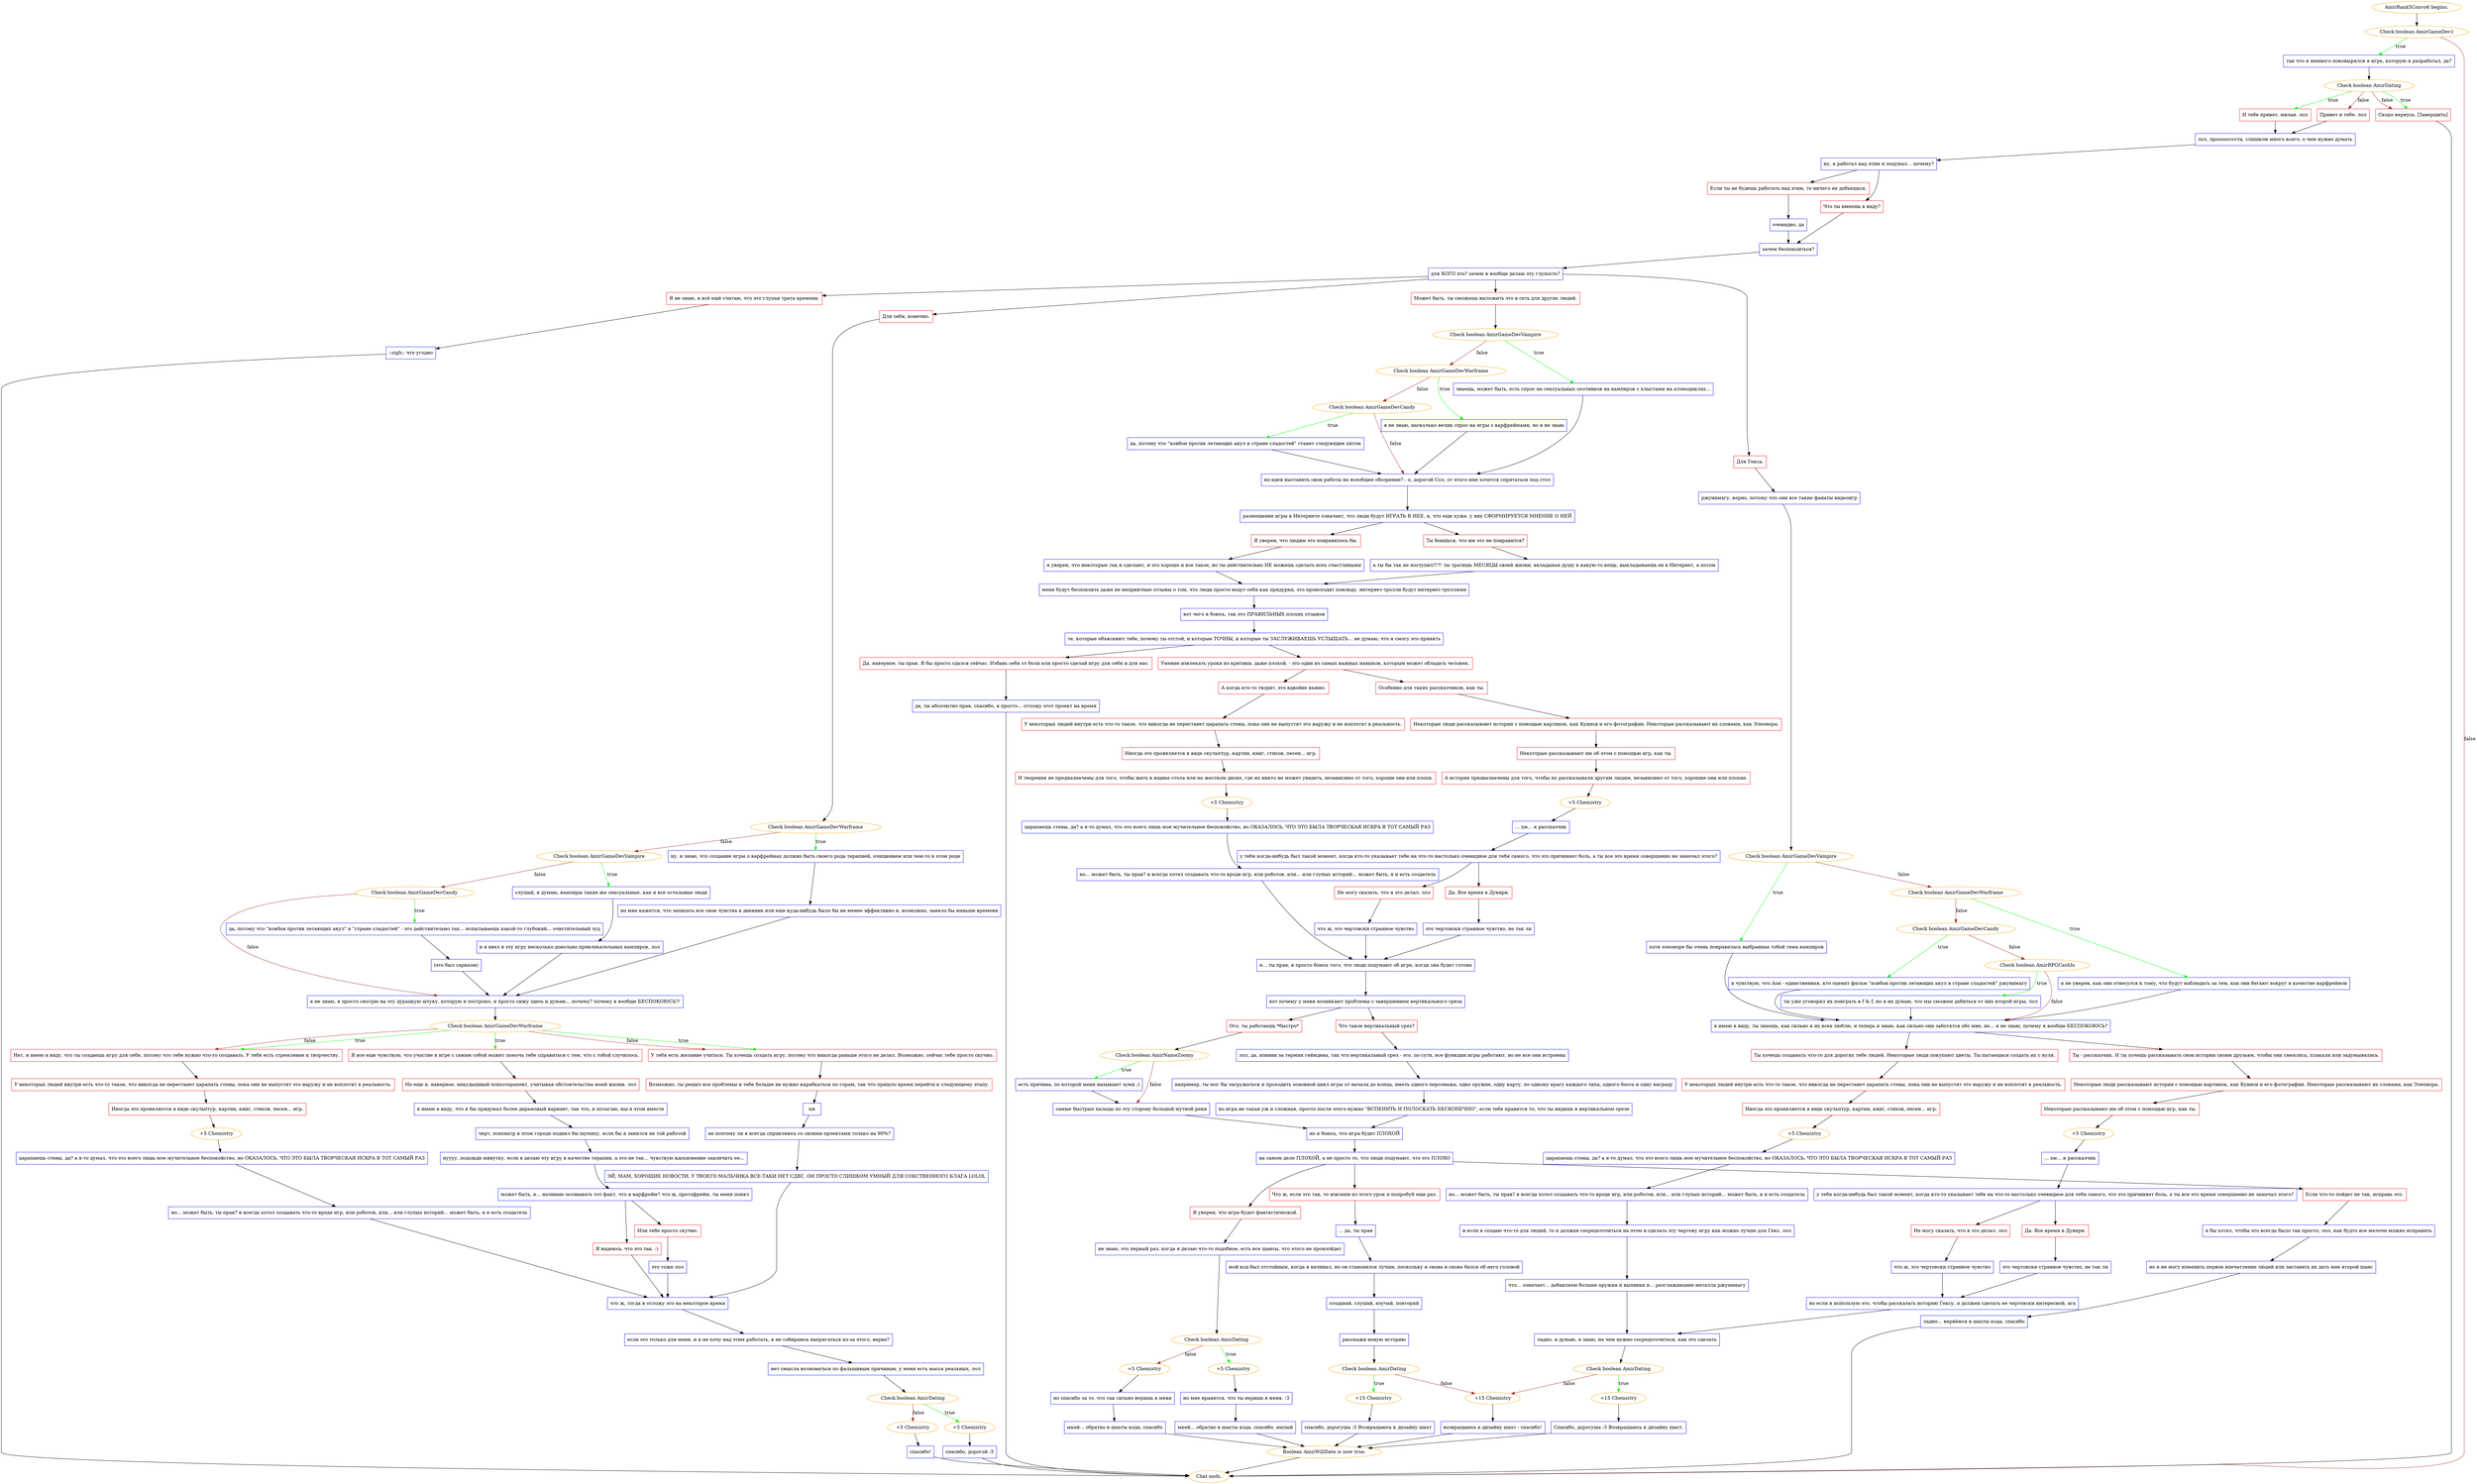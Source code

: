digraph {
	"AmirRank5Convo6 begins." [color=orange];
		"AmirRank5Convo6 begins." -> j433418343;
	j433418343 [label="Check boolean AmirGameDev1",color=orange];
		j433418343 -> j1365367626 [label=true,color=green];
		j433418343 -> "Chat ends." [label=false,color=brown];
	j1365367626 [label="так что я немного поковырялся в игре, которую я разработал, да?",shape=box,color=blue];
		j1365367626 -> j1196383585;
	"Chat ends." [color=orange];
	j1196383585 [label="Check boolean AmirDating",color=orange];
		j1196383585 -> j3584551861 [label=true,color=green];
		j1196383585 -> j3829190185 [label=true,color=green];
		j1196383585 -> j2157022944 [label=false,color=brown];
		j1196383585 -> j3829190185 [label=false,color=brown];
	j3584551861 [label="И тебе привет, милая. лол",shape=box,color=red];
		j3584551861 -> j1704490831;
	j3829190185 [label="Скоро вернусь. [Завершить]",shape=box,color=red];
		j3829190185 -> "Chat ends.";
	j2157022944 [label="Привет и тебе. лол",shape=box,color=red];
		j2157022944 -> j1704490831;
	j1704490831 [label="лол, прооооссссти, слишком много всего, о чем нужно думать",shape=box,color=blue];
		j1704490831 -> j2961059796;
	j2961059796 [label="ну, я работал над этим и подумал... почему?",shape=box,color=blue];
		j2961059796 -> j4141442863;
		j2961059796 -> j4108200044;
	j4141442863 [label="Что ты имеешь в виду?",shape=box,color=red];
		j4141442863 -> j2806710379;
	j4108200044 [label="Если ты не будешь работать над этим, то ничего не добьешься.",shape=box,color=red];
		j4108200044 -> j766810459;
	j2806710379 [label="зачем беспокоиться?",shape=box,color=blue];
		j2806710379 -> j3166984938;
	j766810459 [label="очевидно, да",shape=box,color=blue];
		j766810459 -> j2806710379;
	j3166984938 [label="для КОГО это? зачем я вообще делаю эту глупость?",shape=box,color=blue];
		j3166984938 -> j3284012229;
		j3166984938 -> j2660221293;
		j3166984938 -> j2529519089;
		j3166984938 -> j1282235083;
	j3284012229 [label="Для себя, конечно.",shape=box,color=red];
		j3284012229 -> j1134900862;
	j2660221293 [label="Для Гекса.",shape=box,color=red];
		j2660221293 -> j856132608;
	j2529519089 [label="Может быть, ты сможешь выложить это в сеть для других людей.",shape=box,color=red];
		j2529519089 -> j783743325;
	j1282235083 [label="Я не знаю, я всё ещё считаю, что это глупая трата времени.",shape=box,color=red];
		j1282235083 -> j3736324176;
	j1134900862 [label="Check boolean AmirGameDevWarframe",color=orange];
		j1134900862 -> j1375010241 [label=true,color=green];
		j1134900862 -> j785850138 [label=false,color=brown];
	j856132608 [label="ржунимагу, верно, потому что они все такие фанаты видеоигр",shape=box,color=blue];
		j856132608 -> j1678781234;
	j783743325 [label="Check boolean AmirGameDevVampire",color=orange];
		j783743325 -> j1521944126 [label=true,color=green];
		j783743325 -> j482911157 [label=false,color=brown];
	j3736324176 [label="::sigh:: что угодно",shape=box,color=blue];
		j3736324176 -> "Chat ends.";
	j1375010241 [label="ну, я знаю, что создание игры о варфреймах должно быть своего рода терапией, очищением или чем-то в этом роде",shape=box,color=blue];
		j1375010241 -> j2572378695;
	j785850138 [label="Check boolean AmirGameDevVampire",color=orange];
		j785850138 -> j1334606110 [label=true,color=green];
		j785850138 -> j2367520459 [label=false,color=brown];
	j1678781234 [label="Check boolean AmirGameDevVampire",color=orange];
		j1678781234 -> j3373289515 [label=true,color=green];
		j1678781234 -> j946229692 [label=false,color=brown];
	j1521944126 [label="знаешь, может быть, есть спрос на сексуальных охотников на вампиров с хлыстами на атомоциклах...",shape=box,color=blue];
		j1521944126 -> j1080661961;
	j482911157 [label="Check boolean AmirGameDevWarframe",color=orange];
		j482911157 -> j163352231 [label=true,color=green];
		j482911157 -> j352057256 [label=false,color=brown];
	j2572378695 [label="но мне кажется, что записать все свои чувства в дневник или еще куда-нибудь было бы не менее эффективно и, возможно, заняло бы меньше времени",shape=box,color=blue];
		j2572378695 -> j769292291;
	j1334606110 [label="слушай, я думаю, вампиры такие же сексуальные, как и все остальные люди",shape=box,color=blue];
		j1334606110 -> j790436021;
	j2367520459 [label="Check boolean AmirGameDevCandy",color=orange];
		j2367520459 -> j1942008343 [label=true,color=green];
		j2367520459 -> j769292291 [label=false,color=brown];
	j3373289515 [label="хотя элеоноре бы очень понравилась выбранная тобой тема вампиров",shape=box,color=blue];
		j3373289515 -> j4177604706;
	j946229692 [label="Check boolean AmirGameDevWarframe",color=orange];
		j946229692 -> j1686733662 [label=true,color=green];
		j946229692 -> j1025063388 [label=false,color=brown];
	j1080661961 [label="но идея выставить свои работы на всеобщее обозрение?.. о, дорогой Сол, от этого мне хочется спрятаться под стол",shape=box,color=blue];
		j1080661961 -> j21163541;
	j163352231 [label="я не знаю, насколько велик спрос на игры с варфреймами, но я не знаю",shape=box,color=blue];
		j163352231 -> j1080661961;
	j352057256 [label="Check boolean AmirGameDevCandy",color=orange];
		j352057256 -> j4047328251 [label=true,color=green];
		j352057256 -> j1080661961 [label=false,color=brown];
	j769292291 [label="я не знаю, я просто смотрю на эту дурацкую штуку, которую я построил, и просто сижу здесь и думаю... почему? почему я вообще БЕСПОКОЮСЬ?!",shape=box,color=blue];
		j769292291 -> j1409009931;
	j790436021 [label="и я ввел в эту игру несколько довольно привлекательных вампиров, лол",shape=box,color=blue];
		j790436021 -> j769292291;
	j1942008343 [label="да, потому что \"ковбои против летающих акул\" в \"стране сладостей\" - это действительно так... испытываешь какой-то глубокий... очистительный зуд",shape=box,color=blue];
		j1942008343 -> j1848859210;
	j4177604706 [label="я имею в виду, ты знаешь, как сильно я их всех люблю, и теперь я знаю, как сильно они заботятся обо мне, но... я не знаю, почему я вообще БЕСПОКОЮСЬ?",shape=box,color=blue];
		j4177604706 -> j2718473304;
		j4177604706 -> j217304015;
	j1686733662 [label="я не уверен, как они отнесутся к тому, что будут наблюдать за тем, как они бегают вокруг в качестве варфреймов",shape=box,color=blue];
		j1686733662 -> j4177604706;
	j1025063388 [label="Check boolean AmirGameDevCandy",color=orange];
		j1025063388 -> j671902531 [label=true,color=green];
		j1025063388 -> j2469066527 [label=false,color=brown];
	j21163541 [label="размещение игры в Интернете означает, что люди будут ИГРАТЬ В НЕЕ, и, что еще хуже, у них СФОРМИРУЕТСЯ МНЕНИЕ О НЕЙ",shape=box,color=blue];
		j21163541 -> j2294914895;
		j21163541 -> j855122314;
	j4047328251 [label="да, потому что \"ковбои против летающих акул в стране сладостей\" станет следующим хитом",shape=box,color=blue];
		j4047328251 -> j1080661961;
	j1409009931 [label="Check boolean AmirGameDevWarframe",color=orange];
		j1409009931 -> j3672267942 [label=true,color=green];
		j1409009931 -> j3410557295 [label=true,color=green];
		j1409009931 -> j44235969 [label=true,color=green];
		j1409009931 -> j3410557295 [label=false,color=brown];
		j1409009931 -> j44235969 [label=false,color=brown];
	j1848859210 [label="(это был сарказм)",shape=box,color=blue];
		j1848859210 -> j769292291;
	j2718473304 [label="Ты хочешь создавать что-то для дорогих тебе людей. Некоторые люди покупают цветы. Ты пытаешься создать их с нуля.",shape=box,color=red];
		j2718473304 -> j2238119901;
	j217304015 [label="Ты - рассказчик. И ты хочешь рассказывать свои истории своим друзьям, чтобы они смеялись, плакали или задумывались.",shape=box,color=red];
		j217304015 -> j400932623;
	j671902531 [label="я чувствую, что Аои - единственная, кто оценит фильм \"ковбои против летающих акул в стране сладостей\" ржунимагу",shape=box,color=blue];
		j671902531 -> j4177604706;
	j2469066527 [label="Check boolean AmirRPGCashIn",color=orange];
		j2469066527 -> j2568507737 [label=true,color=green];
		j2469066527 -> j4177604706 [label=false,color=brown];
	j2294914895 [label="Я уверен, что людям это понравилось бы.",shape=box,color=red];
		j2294914895 -> j331076483;
	j855122314 [label="Ты боишься, что им это не понравится?",shape=box,color=red];
		j855122314 -> j500811663;
	j3672267942 [label="Я все еще чувствую, что участие в игре с самим собой может помочь тебе справиться с тем, что с тобой случилось.",shape=box,color=red];
		j3672267942 -> j4017327839;
	j3410557295 [label="Нет, я имею в виду, что ты создаешь игру для себя, потому что тебе нужно что-то создавать. У тебя есть стремление к творчеству.",shape=box,color=red];
		j3410557295 -> j2029600447;
	j44235969 [label="У тебя есть желание учиться. Ты хочешь создать игру, потому что никогда раньше этого не делал. Возможно, сейчас тебе просто скучно.",shape=box,color=red];
		j44235969 -> j1346300805;
	j2238119901 [label="У некоторых людей внутри есть что-то такое, что никогда не перестанет царапать стены, пока они не выпустят это наружу и не воплотят в реальность.",shape=box,color=red];
		j2238119901 -> j3425933556;
	j400932623 [label="Некоторые люди рассказывают истории с помощью картинок, как Куинси и его фотографии. Некоторые рассказывают их словами, как Элеонора.",shape=box,color=red];
		j400932623 -> j269110277;
	j2568507737 [label="ты уже уговорил их поиграть в f & f, но я не думаю, что мы сможем добиться от них второй игры, лол",shape=box,color=blue];
		j2568507737 -> j4177604706;
	j331076483 [label="я уверен, что некоторые так и сделают, и это хорошо и все такое, но ты действительно НЕ можешь сделать всех счастливыми",shape=box,color=blue];
		j331076483 -> j2372062611;
	j500811663 [label="а ты бы так не поступил?!?! ты тратишь МЕСЯЦЫ своей жизни, вкладывая душу в какую-то вещь, выкладываешь ее в Интернет, а потом",shape=box,color=blue];
		j500811663 -> j2372062611;
	j4017327839 [label="Но еще я, наверное, никудышный психотерапевт, учитывая обстоятельства моей жизни. лол",shape=box,color=red];
		j4017327839 -> j660397701;
	j2029600447 [label="У некоторых людей внутри есть что-то такое, что никогда не перестанет царапать стены, пока они не выпустят это наружу и не воплотят в реальность.",shape=box,color=red];
		j2029600447 -> j3793961110;
	j1346300805 [label="Возможно, ты решил все проблемы и тебе больше не нужно карабкаться по горам, так что пришло время перейти к следующему этапу.",shape=box,color=red];
		j1346300805 -> j585281313;
	j3425933556 [label="Иногда это проявляется в виде скульптур, картин, книг, стихов, песен... игр.",shape=box,color=red];
		j3425933556 -> j3063417925;
	j269110277 [label="Некоторые рассказывают им об этом с помощью игр, как ты.",shape=box,color=red];
		j269110277 -> j3070655616;
	j2372062611 [label="меня будут беспокоить даже не неприятные отзывы о том, что люди просто ведут себя как придурки, это происходит повсюду, интернет-тролли будут интернет-троллями",shape=box,color=blue];
		j2372062611 -> j2318124661;
	j660397701 [label="я имею в виду, что я бы придумал более дерьмовый вариант, так что, я полагаю, мы в этом вместе",shape=box,color=blue];
		j660397701 -> j3776692243;
	j3793961110 [label="Иногда это проявляется в виде скульптур, картин, книг, стихов, песен... игр.",shape=box,color=red];
		j3793961110 -> j3452137868;
	j585281313 [label="хм",shape=box,color=blue];
		j585281313 -> j2170594959;
	j3063417925 [label="+5 Chemistry",color=orange];
		j3063417925 -> j3275880434;
	j3070655616 [label="+5 Chemistry",color=orange];
		j3070655616 -> j2235344709;
	j2318124661 [label="вот чего я боюсь, так это ПРАВИЛЬНЫХ плохих отзывов",shape=box,color=blue];
		j2318124661 -> j1395029140;
	j3776692243 [label="черт, психиатр в этом городе поднял бы шумиху, если бы я занялся не той работой",shape=box,color=blue];
		j3776692243 -> j2164369007;
	j3452137868 [label="+5 Chemistry",color=orange];
		j3452137868 -> j539546338;
	j2170594959 [label="не поэтому ли я всегда справляюсь со своими проектами только на 90%?",shape=box,color=blue];
		j2170594959 -> j3055820614;
	j3275880434 [label="царапаешь стены, да? а я-то думал, что это всего лишь мое мучительное беспокойство, но ОКАЗАЛОСЬ, ЧТО ЭТО БЫЛА ТВОРЧЕСКАЯ ИСКРА В ТОТ САМЫЙ РАЗ",shape=box,color=blue];
		j3275880434 -> j271438571;
	j2235344709 [label="... хм... я рассказчик",shape=box,color=blue];
		j2235344709 -> j3804263133;
	j1395029140 [label="те, которые объясняют тебе, почему ты отстой, и которые ТОЧНЫ, и которые ты ЗАСЛУЖИВАЕШЬ УСЛЫШАТЬ... не думаю, что я смогу это принять",shape=box,color=blue];
		j1395029140 -> j560814727;
		j1395029140 -> j3213715308;
	j2164369007 [label="нуууу, подожди минутку, если я делаю эту игру в качестве терапии, а это не так... чувствую вдохновение закончить ее...",shape=box,color=blue];
		j2164369007 -> j3813301885;
	j539546338 [label="царапаешь стены, да? а я-то думал, что это всего лишь мое мучительное беспокойство, но ОКАЗАЛОСЬ, ЧТО ЭТО БЫЛА ТВОРЧЕСКАЯ ИСКРА В ТОТ САМЫЙ РАЗ",shape=box,color=blue];
		j539546338 -> j2551401692;
	j3055820614 [label="ЭЙ, МАМ, ХОРОШИЕ НОВОСТИ, У ТВОЕГО МАЛЬЧИКА ВСЕ-ТАКИ НЕТ СДВГ, ОН ПРОСТО СЛИШКОМ УМНЫЙ ДЛЯ СОБСТВЕННОГО БЛАГА LOLOL",shape=box,color=blue];
		j3055820614 -> j615624506;
	j271438571 [label="но... может быть, ты прав? я всегда хотел создавать что-то вроде игр, или роботов, или... или глупых историй... может быть, я и есть создатель",shape=box,color=blue];
		j271438571 -> j3289964751;
	j3804263133 [label="у тебя когда-нибудь был такой момент, когда кто-то указывает тебе на что-то настолько очевидное для тебя самого, что это причиняет боль, а ты все это время совершенно не замечал этого?",shape=box,color=blue];
		j3804263133 -> j865235787;
		j3804263133 -> j1440217543;
	j560814727 [label="Умение извлекать уроки из критики, даже плохой, - это один из самых важных навыков, которым может обладать человек.",shape=box,color=red];
		j560814727 -> j2409862406;
		j560814727 -> j1499695345;
	j3213715308 [label="Да, наверное, ты прав. Я бы просто сдался сейчас. Избавь себя от боли или просто сделай игру для себя и для нас.",shape=box,color=red];
		j3213715308 -> j1770782322;
	j3813301885 [label="может быть, я... начинаю осознавать тот факт, что я варфрейм? что ж, протофрейм, ты меня понял",shape=box,color=blue];
		j3813301885 -> j1264296748;
		j3813301885 -> j2443529758;
	j2551401692 [label="но... может быть, ты прав? я всегда хотел создавать что-то вроде игр, или роботов, или... или глупых историй... может быть, я и есть создатель",shape=box,color=blue];
		j2551401692 -> j615624506;
	j615624506 [label="что ж, тогда я отложу это на некоторое время",shape=box,color=blue];
		j615624506 -> j1599871283;
	j3289964751 [label="и если я создаю что-то для людей, то я должен сосредоточиться на этом и сделать эту чертову игру как можно лучше для Гекс, лол",shape=box,color=blue];
		j3289964751 -> j4139007605;
	j865235787 [label="Да. Все время в Дувири.",shape=box,color=red];
		j865235787 -> j3983805328;
	j1440217543 [label="Не могу сказать, что я это делал. лол",shape=box,color=red];
		j1440217543 -> j3557372147;
	j2409862406 [label="А когда кто-то творит, это вдвойне важно.",shape=box,color=red];
		j2409862406 -> j3532924854;
	j1499695345 [label="Особенно для таких рассказчиков, как ты.",shape=box,color=red];
		j1499695345 -> j1134411455;
	j1770782322 [label="да, ты абсолютно прав, спасибо, я просто... отложу этот проект на время",shape=box,color=blue];
		j1770782322 -> "Chat ends.";
	j1264296748 [label="Или тебе просто скучно.",shape=box,color=red];
		j1264296748 -> j2687645770;
	j2443529758 [label="Я надеюсь, что это так. :)",shape=box,color=red];
		j2443529758 -> j615624506;
	j1599871283 [label="если это только для меня, и я не хочу над этим работать, я не собираюсь напрягаться из-за этого, верно?",shape=box,color=blue];
		j1599871283 -> j2759843336;
	j4139007605 [label="что... означает... добавляем больше оружия и выпивки и... разглаживание металла ржунимагу",shape=box,color=blue];
		j4139007605 -> j3984281721;
	j3983805328 [label="это чертовски странное чувство, не так ли",shape=box,color=blue];
		j3983805328 -> j3789347324;
	j3557372147 [label="что ж, это чертовски странное чувство",shape=box,color=blue];
		j3557372147 -> j3789347324;
	j3532924854 [label="У некоторых людей внутри есть что-то такое, что никогда не перестанет царапать стены, пока они не выпустят это наружу и не воплотят в реальность.",shape=box,color=red];
		j3532924854 -> j2960854908;
	j1134411455 [label="Некоторые люди рассказывают истории с помощью картинок, как Куинси и его фотографии. Некоторые рассказывают их словами, как Элеонора.",shape=box,color=red];
		j1134411455 -> j2122120607;
	j2687645770 [label="это тоже лол",shape=box,color=blue];
		j2687645770 -> j615624506;
	j2759843336 [label="нет смысла волноваться по фальшивым причинам, у меня есть масса реальных, лол",shape=box,color=blue];
		j2759843336 -> j2458885787;
	j3984281721 [label="ладно, я думаю, я знаю, на чем нужно сосредоточиться, как это сделать",shape=box,color=blue];
		j3984281721 -> j3586300413;
	j3789347324 [label="но если я использую это, чтобы рассказать историю Гексу, я должен сделать ее чертовски интересной, ага",shape=box,color=blue];
		j3789347324 -> j3984281721;
	j2960854908 [label="Иногда это проявляется в виде скульптур, картин, книг, стихов, песен... игр.",shape=box,color=red];
		j2960854908 -> j3935602414;
	j2122120607 [label="Некоторые рассказывают им об этом с помощью игр, как ты.",shape=box,color=red];
		j2122120607 -> j491677237;
	j2458885787 [label="Check boolean AmirDating",color=orange];
		j2458885787 -> j2839958832 [label=true,color=green];
		j2458885787 -> j2474355280 [label=false,color=brown];
	j3586300413 [label="Check boolean AmirDating",color=orange];
		j3586300413 -> j3985987049 [label=true,color=green];
		j3586300413 -> j1913490828 [label=false,color=brown];
	j3935602414 [label="И творения не предназначены для того, чтобы жить в ящике стола или на жестком диске, где их никто не может увидеть, независимо от того, хороши они или плохи.",shape=box,color=red];
		j3935602414 -> j3696178134;
	j491677237 [label="А истории предназначены для того, чтобы их рассказывали другим людям, независимо от того, хорошие они или плохие.",shape=box,color=red];
		j491677237 -> j3566317978;
	j2839958832 [label="+5 Chemistry",color=orange];
		j2839958832 -> j2670203010;
	j2474355280 [label="+5 Chemistry",color=orange];
		j2474355280 -> j2008097238;
	j3985987049 [label="+15 Chemistry",color=orange];
		j3985987049 -> j242708380;
	j1913490828 [label="+15 Chemistry",color=orange];
		j1913490828 -> j3522524273;
	j3696178134 [label="+5 Chemistry",color=orange];
		j3696178134 -> j3887394602;
	j3566317978 [label="+5 Chemistry",color=orange];
		j3566317978 -> j4179036608;
	j2670203010 [label="спасибо, дорогой :3",shape=box,color=blue];
		j2670203010 -> "Chat ends.";
	j2008097238 [label="спасибо!",shape=box,color=blue];
		j2008097238 -> "Chat ends.";
	j242708380 [label="Спасибо, дорогуша :3 Возвращаюсь к дизайну шахт.",shape=box,color=blue];
		j242708380 -> j1538486228;
	j3522524273 [label="возвращаюсь к дизайну шахт - спасибо!",shape=box,color=blue];
		j3522524273 -> j1538486228;
	j3887394602 [label="царапаешь стены, да? а я-то думал, что это всего лишь мое мучительное беспокойство, но ОКАЗАЛОСЬ, ЧТО ЭТО БЫЛА ТВОРЧЕСКАЯ ИСКРА В ТОТ САМЫЙ РАЗ",shape=box,color=blue];
		j3887394602 -> j2449023155;
	j4179036608 [label="... хм... я рассказчик",shape=box,color=blue];
		j4179036608 -> j3503774783;
	j1538486228 [label="Boolean AmirWillDate is now true.",color=orange];
		j1538486228 -> "Chat ends.";
	j2449023155 [label="но... может быть, ты прав? я всегда хотел создавать что-то вроде игр, или роботов, или... или глупых историй... может быть, я и есть создатель",shape=box,color=blue];
		j2449023155 -> j1762539905;
	j3503774783 [label="у тебя когда-нибудь был такой момент, когда кто-то указывает тебе на что-то настолько очевидное для тебя самого, что это причиняет боль, а ты все это время совершенно не замечал этого?",shape=box,color=blue];
		j3503774783 -> j1272183888;
		j3503774783 -> j2692253930;
	j1762539905 [label="и... ты прав, я просто боюсь того, что люди подумают об игре, когда она будет готова",shape=box,color=blue];
		j1762539905 -> j4116368614;
	j1272183888 [label="Да. Все время в Дувири.",shape=box,color=red];
		j1272183888 -> j3727425712;
	j2692253930 [label="Не могу сказать, что я это делал. лол",shape=box,color=red];
		j2692253930 -> j915654504;
	j4116368614 [label="вот почему у меня возникают проблемы с завершением вертикального среза",shape=box,color=blue];
		j4116368614 -> j1379074133;
		j4116368614 -> j462748855;
	j3727425712 [label="это чертовски странное чувство, не так ли",shape=box,color=blue];
		j3727425712 -> j1762539905;
	j915654504 [label="что ж, это чертовски странное чувство",shape=box,color=blue];
		j915654504 -> j1762539905;
	j1379074133 [label="Что такое вертикальный срез?",shape=box,color=red];
		j1379074133 -> j173439790;
	j462748855 [label="Ого, ты работаешь *быстро*",shape=box,color=red];
		j462748855 -> j452354366;
	j173439790 [label="лол, да, извини за термин геймдева, так что вертикальный срез - это, по сути, все функции игры работают, но не все они встроены",shape=box,color=blue];
		j173439790 -> j439177350;
	j452354366 [label="Check boolean AmirNameZoomy",color=orange];
		j452354366 -> j4271689906 [label=true,color=green];
		j452354366 -> j1402639794 [label=false,color=brown];
	j439177350 [label="например, ты мог бы загружаться и проходить основной цикл игры от начала до конца, иметь одного персонажа, одно оружие, одну карту, по одному врагу каждого типа, одного босса и одну награду",shape=box,color=blue];
		j439177350 -> j3783084435;
	j4271689906 [label="есть причина, по которой меня называют зуми ;)",shape=box,color=blue];
		j4271689906 -> j1402639794;
	j1402639794 [label="самые быстрые пальцы по эту сторону большой мутной реки",shape=box,color=blue];
		j1402639794 -> j4267392775;
	j3783084435 [label="но игра не такая уж и сложная, просто после этого нужно \"ВСПЕНИТЬ И ПОЛОСКАТЬ БЕСКОНЕЧНО\", если тебе нравится то, что ты видишь в вертикальном срезе",shape=box,color=blue];
		j3783084435 -> j4267392775;
	j4267392775 [label="но я боюсь, что игра будет ПЛОХОЙ",shape=box,color=blue];
		j4267392775 -> j3795782782;
	j3795782782 [label="на самом деле ПЛОХОЙ, а не просто то, что люди подумают, что это ПЛОХО",shape=box,color=blue];
		j3795782782 -> j918124792;
		j3795782782 -> j4235779292;
		j3795782782 -> j2804609661;
	j918124792 [label="Я уверен, что игра будет фантастической.",shape=box,color=red];
		j918124792 -> j1235824931;
	j4235779292 [label="Что ж, если это так, то извлеки из этого урок и попробуй еще раз.",shape=box,color=red];
		j4235779292 -> j4237448908;
	j2804609661 [label="Если что-то пойдет не так, исправь это.",shape=box,color=red];
		j2804609661 -> j2109873054;
	j1235824931 [label="не знаю, это первый раз, когда я делаю что-то подобное, есть все шансы, что этого не произойдет",shape=box,color=blue];
		j1235824931 -> j486106835;
	j4237448908 [label="... да, ты прав",shape=box,color=blue];
		j4237448908 -> j3077339128;
	j2109873054 [label="я бы хотел, чтобы это всегда было так просто, лол, как будто все мелочи можно исправить",shape=box,color=blue];
		j2109873054 -> j915801197;
	j486106835 [label="Check boolean AmirDating",color=orange];
		j486106835 -> j2997715630 [label=true,color=green];
		j486106835 -> j635272662 [label=false,color=brown];
	j3077339128 [label="мой код был отстойным, когда я начинал, но он становился лучше, поскольку я снова и снова бился об него головой",shape=box,color=blue];
		j3077339128 -> j3643776776;
	j915801197 [label="но я не могу изменить первое впечатление людей или заставить их дать мне второй шанс",shape=box,color=blue];
		j915801197 -> j2010909433;
	j2997715630 [label="+5 Chemistry",color=orange];
		j2997715630 -> j3081266037;
	j635272662 [label="+5 Chemistry",color=orange];
		j635272662 -> j354901127;
	j3643776776 [label="создавай, слушай, изучай, повторяй",shape=box,color=blue];
		j3643776776 -> j3850726774;
	j2010909433 [label="ладно... вернёмся в шахты кода, спасибо",shape=box,color=blue];
		j2010909433 -> "Chat ends.";
	j3081266037 [label="но мне нравится, что ты веришь в меня. :3",shape=box,color=blue];
		j3081266037 -> j2596626713;
	j354901127 [label="но спасибо за то, что так сильно веришь в меня",shape=box,color=blue];
		j354901127 -> j3528528448;
	j3850726774 [label="расскажи новую историю",shape=box,color=blue];
		j3850726774 -> j3641190794;
	j2596626713 [label="мкей... обратно в шахты кода, спасибо, милый",shape=box,color=blue];
		j2596626713 -> j1538486228;
	j3528528448 [label="мкей... обратно в шахты кода, спасибо",shape=box,color=blue];
		j3528528448 -> j1538486228;
	j3641190794 [label="Check boolean AmirDating",color=orange];
		j3641190794 -> j734560375 [label=true,color=green];
		j3641190794 -> j1913490828 [label=false,color=brown];
	j734560375 [label="+15 Chemistry",color=orange];
		j734560375 -> j73573665;
	j73573665 [label="спасибо, дорогуша :3 Возвращаюсь к дизайну шахт",shape=box,color=blue];
		j73573665 -> j1538486228;
}